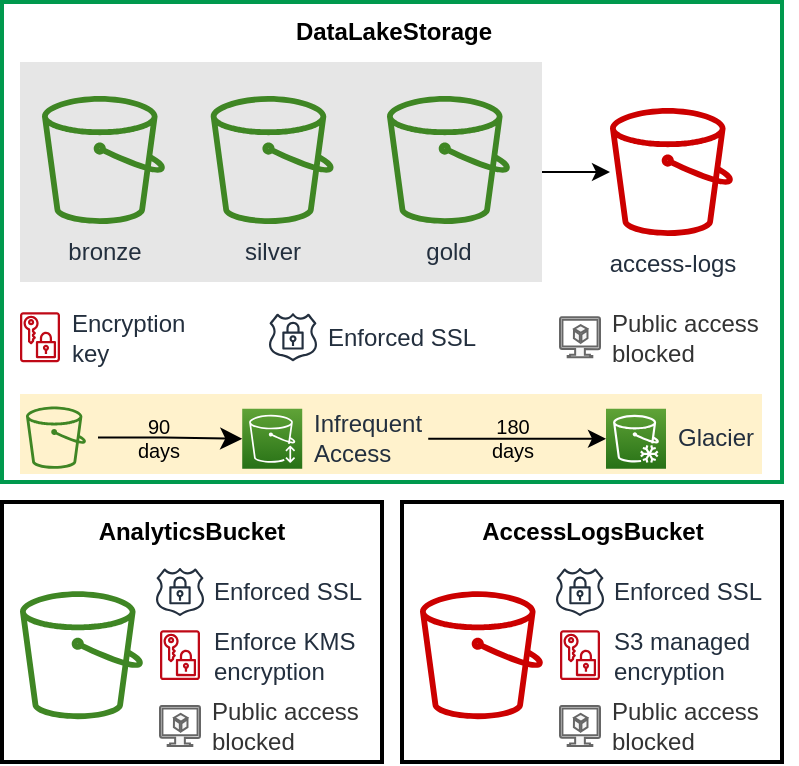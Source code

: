 <mxfile version="15.8.7" type="device" pages="5"><diagram id="8QoGL5_KE23dWj9nmXSr" name="adsf-data-lake"><mxGraphModel dx="946" dy="-2575" grid="1" gridSize="10" guides="1" tooltips="1" connect="1" arrows="1" fold="1" page="1" pageScale="1" pageWidth="850" pageHeight="1100" math="0" shadow="0"><root><mxCell id="0"/><mxCell id="1" parent="0"/><mxCell id="kRMHfiHr7dQ66X-y3se4-2" value="" style="rounded=0;whiteSpace=wrap;html=1;labelBackgroundColor=none;labelBorderColor=none;strokeColor=#00994D;strokeWidth=2;fontSize=12;fontColor=#000000;fillColor=none;verticalAlign=top;" parent="1" vertex="1"><mxGeometry x="201" y="3430" width="390" height="240" as="geometry"/></mxCell><mxCell id="kRMHfiHr7dQ66X-y3se4-39" value="" style="rounded=0;whiteSpace=wrap;html=1;dashed=1;strokeColor=none;fillColor=#fff2cc;" parent="1" vertex="1"><mxGeometry x="210" y="3626" width="371" height="40" as="geometry"/></mxCell><mxCell id="kRMHfiHr7dQ66X-y3se4-10" value="" style="rounded=0;whiteSpace=wrap;html=1;labelPosition=center;verticalLabelPosition=middle;align=center;verticalAlign=middle;horizontal=1;spacingBottom=34;strokeWidth=2;" parent="1" vertex="1"><mxGeometry x="201" y="3680" width="190" height="130" as="geometry"/></mxCell><mxCell id="kRMHfiHr7dQ66X-y3se4-27" style="edgeStyle=orthogonalEdgeStyle;rounded=0;orthogonalLoop=1;jettySize=auto;html=1;exitX=1;exitY=0.5;exitDx=0;exitDy=0;" parent="1" source="kRMHfiHr7dQ66X-y3se4-3" target="kRMHfiHr7dQ66X-y3se4-26" edge="1"><mxGeometry relative="1" as="geometry"/></mxCell><mxCell id="kRMHfiHr7dQ66X-y3se4-3" value="" style="rounded=0;whiteSpace=wrap;html=1;dashed=1;fontColor=#000000;strokeColor=none;fillColor=#E6E6E6;" parent="1" vertex="1"><mxGeometry x="210" y="3460" width="261" height="110" as="geometry"/></mxCell><mxCell id="kRMHfiHr7dQ66X-y3se4-4" value="bronze" style="sketch=0;outlineConnect=0;fontColor=#232F3E;gradientColor=none;fillColor=#3F8624;strokeColor=none;dashed=0;verticalLabelPosition=bottom;verticalAlign=top;align=center;html=1;fontSize=12;fontStyle=0;aspect=fixed;pointerEvents=1;shape=mxgraph.aws4.bucket;" parent="1" vertex="1"><mxGeometry x="221" y="3477" width="61.5" height="64" as="geometry"/></mxCell><mxCell id="kRMHfiHr7dQ66X-y3se4-5" value="silver" style="sketch=0;outlineConnect=0;fontColor=#232F3E;gradientColor=none;fillColor=#3F8624;strokeColor=none;dashed=0;verticalLabelPosition=bottom;verticalAlign=top;align=center;html=1;fontSize=12;fontStyle=0;aspect=fixed;pointerEvents=1;shape=mxgraph.aws4.bucket;" parent="1" vertex="1"><mxGeometry x="305.36" y="3477" width="61.5" height="64" as="geometry"/></mxCell><mxCell id="kRMHfiHr7dQ66X-y3se4-6" value="&lt;div&gt;Encryption&lt;/div&gt;&lt;div&gt;key&lt;br&gt;&lt;/div&gt;" style="sketch=0;outlineConnect=0;fontColor=#232F3E;gradientColor=none;fillColor=#BF0816;strokeColor=none;dashed=0;verticalLabelPosition=middle;verticalAlign=middle;align=left;html=1;fontSize=12;fontStyle=0;aspect=fixed;pointerEvents=1;shape=mxgraph.aws4.data_encryption_key;rounded=1;labelBackgroundColor=none;labelBorderColor=none;strokeWidth=2;labelPosition=right;spacingLeft=4;" parent="1" vertex="1"><mxGeometry x="210" y="3585" width="20" height="25.22" as="geometry"/></mxCell><mxCell id="kRMHfiHr7dQ66X-y3se4-11" value="" style="sketch=0;outlineConnect=0;fontColor=#232F3E;gradientColor=none;fillColor=#3F8624;strokeColor=none;dashed=0;verticalLabelPosition=bottom;verticalAlign=top;align=center;html=1;fontSize=12;fontStyle=0;aspect=fixed;pointerEvents=1;shape=mxgraph.aws4.bucket;" parent="1" vertex="1"><mxGeometry x="210" y="3724.58" width="61.5" height="64" as="geometry"/></mxCell><mxCell id="kRMHfiHr7dQ66X-y3se4-13" value="&lt;div&gt;Enforced SSL&lt;/div&gt;" style="sketch=0;outlineConnect=0;fontColor=#232F3E;gradientColor=none;strokeColor=#232F3E;fillColor=#ffffff;dashed=0;verticalLabelPosition=middle;verticalAlign=middle;align=left;html=1;fontSize=12;fontStyle=0;aspect=fixed;shape=mxgraph.aws4.resourceIcon;resIcon=mxgraph.aws4.ssl_padlock;labelPosition=right;spacingLeft=0;" parent="1" vertex="1"><mxGeometry x="275.0" y="3710" width="30" height="30" as="geometry"/></mxCell><mxCell id="kRMHfiHr7dQ66X-y3se4-14" value="&lt;div&gt;Enforce KMS&lt;/div&gt;&lt;div&gt;encryption&lt;br&gt;&lt;/div&gt;" style="sketch=0;outlineConnect=0;fontColor=#232F3E;gradientColor=none;fillColor=#BF0816;strokeColor=none;dashed=0;verticalLabelPosition=middle;verticalAlign=middle;align=left;html=1;fontSize=12;fontStyle=0;aspect=fixed;pointerEvents=1;shape=mxgraph.aws4.data_encryption_key;labelPosition=right;spacingRight=4;spacingLeft=5;" parent="1" vertex="1"><mxGeometry x="280" y="3744" width="20" height="25.16" as="geometry"/></mxCell><mxCell id="kRMHfiHr7dQ66X-y3se4-16" value="AnalyticsBucket" style="text;html=1;strokeColor=none;fillColor=none;align=center;verticalAlign=middle;whiteSpace=wrap;rounded=0;fontStyle=1" parent="1" vertex="1"><mxGeometry x="216" y="3680" width="160" height="30" as="geometry"/></mxCell><mxCell id="kRMHfiHr7dQ66X-y3se4-17" value="" style="rounded=0;whiteSpace=wrap;html=1;labelPosition=center;verticalLabelPosition=middle;align=center;verticalAlign=middle;horizontal=1;spacingBottom=34;strokeWidth=2;" parent="1" vertex="1"><mxGeometry x="401" y="3680" width="190" height="130" as="geometry"/></mxCell><mxCell id="kRMHfiHr7dQ66X-y3se4-18" value="" style="sketch=0;outlineConnect=0;fontColor=#232F3E;gradientColor=none;fillColor=#CC0000;strokeColor=none;dashed=0;verticalLabelPosition=bottom;verticalAlign=top;align=center;html=1;fontSize=12;fontStyle=0;aspect=fixed;pointerEvents=1;shape=mxgraph.aws4.bucket;" parent="1" vertex="1"><mxGeometry x="410" y="3724.58" width="61.5" height="64" as="geometry"/></mxCell><mxCell id="kRMHfiHr7dQ66X-y3se4-19" value="&lt;div&gt;Enforced SSL&lt;/div&gt;" style="sketch=0;outlineConnect=0;fontColor=#232F3E;gradientColor=none;strokeColor=#232F3E;fillColor=#ffffff;dashed=0;verticalLabelPosition=middle;verticalAlign=middle;align=left;html=1;fontSize=12;fontStyle=0;aspect=fixed;shape=mxgraph.aws4.resourceIcon;resIcon=mxgraph.aws4.ssl_padlock;labelPosition=right;spacingLeft=0;" parent="1" vertex="1"><mxGeometry x="475.0" y="3710" width="30" height="30" as="geometry"/></mxCell><mxCell id="kRMHfiHr7dQ66X-y3se4-20" value="&lt;div&gt;S3 managed&lt;/div&gt;&lt;div&gt;encryption&lt;br&gt;&lt;/div&gt;" style="sketch=0;outlineConnect=0;fontColor=#232F3E;gradientColor=none;fillColor=#BF0816;strokeColor=none;dashed=0;verticalLabelPosition=middle;verticalAlign=middle;align=left;html=1;fontSize=12;fontStyle=0;aspect=fixed;pointerEvents=1;shape=mxgraph.aws4.data_encryption_key;labelPosition=right;spacingRight=4;spacingLeft=5;" parent="1" vertex="1"><mxGeometry x="480" y="3744" width="20" height="25.16" as="geometry"/></mxCell><mxCell id="kRMHfiHr7dQ66X-y3se4-21" value="AccessLogsBucket" style="text;html=1;strokeColor=none;fillColor=none;align=center;verticalAlign=middle;whiteSpace=wrap;rounded=0;fontStyle=1;strokeWidth=3;" parent="1" vertex="1"><mxGeometry x="393.5" y="3680" width="205" height="30" as="geometry"/></mxCell><mxCell id="kRMHfiHr7dQ66X-y3se4-24" value="DataLakeStorage" style="text;html=1;strokeColor=none;fillColor=none;align=center;verticalAlign=middle;whiteSpace=wrap;rounded=0;fontStyle=1" parent="1" vertex="1"><mxGeometry x="317.11" y="3430" width="160" height="30" as="geometry"/></mxCell><mxCell id="kRMHfiHr7dQ66X-y3se4-25" value="gold" style="sketch=0;outlineConnect=0;fontColor=#232F3E;gradientColor=none;fillColor=#3F8624;strokeColor=none;dashed=0;verticalLabelPosition=bottom;verticalAlign=top;align=center;html=1;fontSize=12;fontStyle=0;aspect=fixed;pointerEvents=1;shape=mxgraph.aws4.bucket;" parent="1" vertex="1"><mxGeometry x="393.5" y="3477" width="61.5" height="64" as="geometry"/></mxCell><mxCell id="kRMHfiHr7dQ66X-y3se4-26" value="access-logs" style="sketch=0;outlineConnect=0;fontColor=#232F3E;gradientColor=none;fillColor=#CC0000;strokeColor=none;dashed=0;verticalLabelPosition=bottom;verticalAlign=top;align=center;html=1;fontSize=12;fontStyle=0;aspect=fixed;pointerEvents=1;shape=mxgraph.aws4.bucket;" parent="1" vertex="1"><mxGeometry x="505" y="3483" width="61.5" height="64" as="geometry"/></mxCell><mxCell id="kRMHfiHr7dQ66X-y3se4-28" value="&lt;div&gt;Enforced SSL&lt;/div&gt;" style="sketch=0;outlineConnect=0;fontColor=#232F3E;gradientColor=none;strokeColor=#232F3E;fillColor=#ffffff;dashed=0;verticalLabelPosition=middle;verticalAlign=middle;align=left;html=1;fontSize=12;fontStyle=0;aspect=fixed;shape=mxgraph.aws4.resourceIcon;resIcon=mxgraph.aws4.ssl_padlock;labelPosition=right;spacingLeft=0;" parent="1" vertex="1"><mxGeometry x="331.5" y="3582.61" width="30" height="30" as="geometry"/></mxCell><mxCell id="kRMHfiHr7dQ66X-y3se4-37" style="edgeStyle=orthogonalEdgeStyle;rounded=0;orthogonalLoop=1;jettySize=auto;html=1;sourcePerimeterSpacing=63;" parent="1" source="kRMHfiHr7dQ66X-y3se4-29" target="kRMHfiHr7dQ66X-y3se4-36" edge="1"><mxGeometry relative="1" as="geometry"/></mxCell><mxCell id="kRMHfiHr7dQ66X-y3se4-29" value="&lt;div style=&quot;font-size: 12px;&quot;&gt;Infrequent&lt;/div&gt;&lt;div style=&quot;font-size: 12px;&quot;&gt;Access&lt;br style=&quot;font-size: 12px;&quot;&gt;&lt;/div&gt;" style="sketch=0;points=[[0,0,0],[0.25,0,0],[0.5,0,0],[0.75,0,0],[1,0,0],[0,1,0],[0.25,1,0],[0.5,1,0],[0.75,1,0],[1,1,0],[0,0.25,0],[0,0.5,0],[0,0.75,0],[1,0.25,0],[1,0.5,0],[1,0.75,0]];outlineConnect=0;fontColor=#232F3E;gradientColor=#60A337;gradientDirection=north;fillColor=#277116;strokeColor=#ffffff;dashed=0;verticalLabelPosition=middle;verticalAlign=middle;align=left;html=1;fontSize=12;fontStyle=0;aspect=fixed;shape=mxgraph.aws4.resourceIcon;resIcon=mxgraph.aws4.infrequent_access_storage_class;labelPosition=right;spacingLeft=4;" parent="1" vertex="1"><mxGeometry x="321.11" y="3633.4" width="30" height="30" as="geometry"/></mxCell><mxCell id="kRMHfiHr7dQ66X-y3se4-33" style="edgeStyle=orthogonalEdgeStyle;rounded=0;orthogonalLoop=1;jettySize=auto;html=1;sourcePerimeterSpacing=6;endSize=8;" parent="1" source="kRMHfiHr7dQ66X-y3se4-30" target="kRMHfiHr7dQ66X-y3se4-29" edge="1"><mxGeometry relative="1" as="geometry"/></mxCell><mxCell id="kRMHfiHr7dQ66X-y3se4-34" value="&lt;div&gt;90&lt;/div&gt;&lt;div&gt;days&lt;/div&gt;" style="edgeLabel;html=1;align=center;verticalAlign=middle;resizable=0;points=[];fontSize=10;labelBackgroundColor=none;" parent="kRMHfiHr7dQ66X-y3se4-33" vertex="1" connectable="0"><mxGeometry x="0.201" y="2" relative="1" as="geometry"><mxPoint x="-13" y="1" as="offset"/></mxGeometry></mxCell><mxCell id="kRMHfiHr7dQ66X-y3se4-30" value="" style="sketch=0;outlineConnect=0;fontColor=#232F3E;gradientColor=none;fillColor=#3F8624;strokeColor=none;dashed=0;verticalLabelPosition=bottom;verticalAlign=top;align=center;html=1;fontSize=12;fontStyle=0;aspect=fixed;pointerEvents=1;shape=mxgraph.aws4.bucket;" parent="1" vertex="1"><mxGeometry x="213" y="3632.19" width="30" height="31.21" as="geometry"/></mxCell><mxCell id="kRMHfiHr7dQ66X-y3se4-36" value="Glacier" style="sketch=0;points=[[0,0,0],[0.25,0,0],[0.5,0,0],[0.75,0,0],[1,0,0],[0,1,0],[0.25,1,0],[0.5,1,0],[0.75,1,0],[1,1,0],[0,0.25,0],[0,0.5,0],[0,0.75,0],[1,0.25,0],[1,0.5,0],[1,0.75,0]];outlineConnect=0;fontColor=#232F3E;gradientColor=#60A337;gradientDirection=north;fillColor=#277116;strokeColor=#ffffff;dashed=0;verticalLabelPosition=middle;verticalAlign=middle;align=left;html=1;fontSize=12;fontStyle=0;aspect=fixed;shape=mxgraph.aws4.resourceIcon;resIcon=mxgraph.aws4.glacier;labelPosition=right;spacingLeft=4;" parent="1" vertex="1"><mxGeometry x="503" y="3633.4" width="30" height="30" as="geometry"/></mxCell><mxCell id="kRMHfiHr7dQ66X-y3se4-38" value="&lt;div&gt;180&lt;/div&gt;&lt;div&gt;days&lt;/div&gt;" style="edgeLabel;html=1;align=center;verticalAlign=middle;resizable=0;points=[];fontSize=10;labelBackgroundColor=none;" parent="1" vertex="1" connectable="0"><mxGeometry x="294.004" y="3655.424" as="geometry"><mxPoint x="162" y="-8" as="offset"/></mxGeometry></mxCell><mxCell id="kRMHfiHr7dQ66X-y3se4-40" value="&lt;div&gt;Public access&lt;/div&gt;&lt;div&gt;blocked&lt;br&gt;&lt;/div&gt;" style="verticalLabelPosition=middle;html=1;verticalAlign=middle;align=left;strokeColor=#666666;fillColor=#f5f5f5;shape=mxgraph.azure.virtual_machine_feature;pointerEvents=1;fontColor=#333333;labelPosition=right;spacingLeft=4;" parent="1" vertex="1"><mxGeometry x="480" y="3587.61" width="20" height="20" as="geometry"/></mxCell><mxCell id="kRMHfiHr7dQ66X-y3se4-41" value="&lt;div&gt;Public access&lt;/div&gt;&lt;div&gt;blocked&lt;br&gt;&lt;/div&gt;" style="verticalLabelPosition=middle;html=1;verticalAlign=middle;align=left;strokeColor=#666666;fillColor=#f5f5f5;shape=mxgraph.azure.virtual_machine_feature;pointerEvents=1;fontColor=#333333;labelPosition=right;spacingLeft=4;" parent="1" vertex="1"><mxGeometry x="280" y="3782" width="20" height="20" as="geometry"/></mxCell><mxCell id="kRMHfiHr7dQ66X-y3se4-42" value="&lt;div&gt;Public access&lt;/div&gt;&lt;div&gt;blocked&lt;br&gt;&lt;/div&gt;" style="verticalLabelPosition=middle;html=1;verticalAlign=middle;align=left;strokeColor=#666666;fillColor=#f5f5f5;shape=mxgraph.azure.virtual_machine_feature;pointerEvents=1;fontColor=#333333;labelPosition=right;spacingLeft=4;" parent="1" vertex="1"><mxGeometry x="480" y="3782" width="20" height="20" as="geometry"/></mxCell></root></mxGraphModel></diagram><diagram id="Vlrb12W_S6oZ7JnPwWX3" name="adsf-data-catalog"><mxGraphModel dx="903" dy="-2649" grid="1" gridSize="10" guides="1" tooltips="1" connect="1" arrows="1" fold="1" page="1" pageScale="1" pageWidth="850" pageHeight="1100" math="0" shadow="0">&#xa;      <root>&#xa;        <mxCell id="0"/>&#xa;        <mxCell id="1" parent="0"/>&#xa;        <mxCell id="nHiqci7y5wepmIj_4Yfp-1" value="" style="rounded=0;whiteSpace=wrap;html=1;labelBackgroundColor=none;labelBorderColor=none;strokeColor=#00994D;strokeWidth=2;fontSize=12;fontColor=#000000;fillColor=none;verticalAlign=top;" parent="1" vertex="1">&#xa;          <mxGeometry x="230" y="3370" width="390" height="240" as="geometry"/>&#xa;        </mxCell>&#xa;        <mxCell id="nHiqci7y5wepmIj_4Yfp-2" value="" style="rounded=0;whiteSpace=wrap;html=1;fillColor=none;strokeColor=#4c27aa;strokeWidth=2;" parent="1" vertex="1">&#xa;          <mxGeometry x="240" y="3403.08" width="230" height="196.92" as="geometry"/>&#xa;        </mxCell>&#xa;        <mxCell id="nHiqci7y5wepmIj_4Yfp-3" value="DataCatalogDatabase" style="text;html=1;strokeColor=none;fillColor=none;align=center;verticalAlign=middle;whiteSpace=wrap;rounded=0;fontStyle=1" parent="1" vertex="1">&#xa;          <mxGeometry x="345" y="3370" width="160" height="30" as="geometry"/>&#xa;        </mxCell>&#xa;        <mxCell id="nHiqci7y5wepmIj_4Yfp-4" value="Glue Data Catalog" style="sketch=0;outlineConnect=0;fontColor=#232F3E;gradientColor=none;fillColor=#4D27AA;strokeColor=none;dashed=0;verticalLabelPosition=middle;verticalAlign=top;align=left;html=1;fontSize=12;fontStyle=0;aspect=fixed;pointerEvents=1;shape=mxgraph.aws4.glue_data_catalog;labelPosition=right;spacingBottom=0;spacingTop=-2;spacingLeft=7;" parent="1" vertex="1">&#xa;          <mxGeometry x="247" y="3410" width="30" height="32.5" as="geometry"/>&#xa;        </mxCell>&#xa;        <mxCell id="nHiqci7y5wepmIj_4Yfp-5" style="edgeStyle=orthogonalEdgeStyle;rounded=0;orthogonalLoop=1;jettySize=auto;html=1;strokeWidth=2;" parent="1" source="nHiqci7y5wepmIj_4Yfp-7" target="nHiqci7y5wepmIj_4Yfp-12" edge="1">&#xa;          <mxGeometry relative="1" as="geometry"/>&#xa;        </mxCell>&#xa;        <mxCell id="nHiqci7y5wepmIj_4Yfp-6" style="edgeStyle=orthogonalEdgeStyle;rounded=0;orthogonalLoop=1;jettySize=auto;html=1;strokeWidth=2;targetPerimeterSpacing=2;sourcePerimeterSpacing=14;" parent="1" source="nHiqci7y5wepmIj_4Yfp-7" target="nHiqci7y5wepmIj_4Yfp-10" edge="1">&#xa;          <mxGeometry relative="1" as="geometry"/>&#xa;        </mxCell>&#xa;        <mxCell id="nHiqci7y5wepmIj_4Yfp-7" value="Crawler" style="sketch=0;outlineConnect=0;fontColor=#232F3E;gradientColor=none;fillColor=#4D27AA;strokeColor=none;dashed=0;verticalLabelPosition=bottom;verticalAlign=top;align=center;html=1;fontSize=12;fontStyle=0;aspect=fixed;pointerEvents=1;shape=mxgraph.aws4.glue_crawlers;spacingTop=-6;" parent="1" vertex="1">&#xa;          <mxGeometry x="520" y="3450.18" width="50" height="50" as="geometry"/>&#xa;        </mxCell>&#xa;        <mxCell id="nHiqci7y5wepmIj_4Yfp-10" value="Location bucket" style="sketch=0;outlineConnect=0;fontColor=#232F3E;gradientColor=none;fillColor=#3f8624;strokeColor=none;dashed=1;verticalLabelPosition=bottom;verticalAlign=top;align=center;html=1;fontSize=12;fontStyle=0;aspect=fixed;pointerEvents=1;shape=mxgraph.aws4.bucket;fillStyle=auto;" parent="1" vertex="1">&#xa;          <mxGeometry x="525" y="3540" width="40" height="41.63" as="geometry"/>&#xa;        </mxCell>&#xa;        <mxCell id="nHiqci7y5wepmIj_4Yfp-11" value="" style="rounded=0;whiteSpace=wrap;html=1;fillColor=none;strokeColor=#4d27aa;dashed=1;" parent="1" vertex="1">&#xa;          <mxGeometry x="250" y="3490" width="210" height="100" as="geometry"/>&#xa;        </mxCell>&#xa;        <mxCell id="nHiqci7y5wepmIj_4Yfp-12" value="Database" style="html=1;verticalLabelPosition=bottom;align=center;labelBackgroundColor=#ffffff;verticalAlign=top;strokeWidth=2;strokeColor=#4D27AA;shadow=0;dashed=0;shape=mxgraph.ios7.icons.data;rounded=1;labelBorderColor=#FFFFFF;fontSize=12;fontColor=#000000;fillColor=default;gradientColor=none;labelPosition=center;spacingLeft=4;aspect=fixed;" parent="1" vertex="1">&#xa;          <mxGeometry x="330" y="3450" width="50" height="50.18" as="geometry"/>&#xa;        </mxCell>&#xa;        <mxCell id="nHiqci7y5wepmIj_4Yfp-13" value="" style="sketch=0;outlineConnect=0;fontColor=#232F3E;gradientColor=none;fillColor=#A3A3A3;strokeColor=none;dashed=0;verticalLabelPosition=bottom;verticalAlign=top;align=center;html=1;fontSize=12;fontStyle=0;aspect=fixed;pointerEvents=1;shape=mxgraph.aws4.table;" parent="1" vertex="1">&#xa;          <mxGeometry x="285" y="3534.41" width="37.78" height="37.78" as="geometry"/>&#xa;        </mxCell>&#xa;        <mxCell id="nHiqci7y5wepmIj_4Yfp-14" value="" style="sketch=0;outlineConnect=0;fontColor=#232F3E;gradientColor=none;fillColor=#A3A3A3;strokeColor=none;dashed=0;verticalLabelPosition=bottom;verticalAlign=top;align=center;html=1;fontSize=12;fontStyle=0;aspect=fixed;pointerEvents=1;shape=mxgraph.aws4.table;" parent="1" vertex="1">&#xa;          <mxGeometry x="335" y="3534.41" width="37.78" height="37.78" as="geometry"/>&#xa;        </mxCell>&#xa;        <mxCell id="nHiqci7y5wepmIj_4Yfp-15" value="" style="sketch=0;outlineConnect=0;fontColor=#232F3E;gradientColor=none;fillColor=#A3A3A3;strokeColor=none;dashed=0;verticalLabelPosition=bottom;verticalAlign=top;align=center;html=1;fontSize=12;fontStyle=0;aspect=fixed;pointerEvents=1;shape=mxgraph.aws4.table;" parent="1" vertex="1">&#xa;          <mxGeometry x="385" y="3534.41" width="37.78" height="37.78" as="geometry"/>&#xa;        </mxCell>&#xa;      </root>&#xa;    </mxGraphModel></diagram><diagram id="i7HBYi7g8EeDxkwGBpo9" name="adsf-spark-runtime"><mxGraphModel dx="685" dy="-2193" grid="1" gridSize="10" guides="1" tooltips="1" connect="1" arrows="1" fold="1" page="1" pageScale="1" pageWidth="850" pageHeight="1100" math="0" shadow="0">&#xa;      <root>&#xa;        <mxCell id="0"/>&#xa;        <mxCell id="1" parent="0"/>&#xa;        <mxCell id="0DlgXOf5-Aflz_P1ptAj-1" value="" style="rounded=0;whiteSpace=wrap;html=1;labelBackgroundColor=none;labelBorderColor=none;strokeColor=#00994D;strokeWidth=2;fontSize=12;fontColor=#000000;fillColor=none;verticalAlign=top;" parent="1" vertex="1">&#xa;          <mxGeometry x="1040" y="3340" width="390" height="240" as="geometry"/>&#xa;        </mxCell>&#xa;        <mxCell id="0DlgXOf5-Aflz_P1ptAj-2" value="SparkRuntimeServerless" style="text;html=1;strokeColor=none;fillColor=none;align=center;verticalAlign=middle;whiteSpace=wrap;rounded=0;fontStyle=1" parent="1" vertex="1">&#xa;          <mxGeometry x="1155" y="3340" width="160" height="30" as="geometry"/>&#xa;        </mxCell>&#xa;        <mxCell id="0DlgXOf5-Aflz_P1ptAj-4" value="&lt;div&gt;Spark EMR Serverless&lt;/div&gt;&lt;div&gt;Application&lt;br&gt;&lt;/div&gt;" style="sketch=0;points=[[0,0,0],[0.25,0,0],[0.5,0,0],[0.75,0,0],[1,0,0],[0,1,0],[0.25,1,0],[0.5,1,0],[0.75,1,0],[1,1,0],[0,0.25,0],[0,0.5,0],[0,0.75,0],[1,0.25,0],[1,0.5,0],[1,0.75,0]];outlineConnect=0;fontColor=#232F3E;gradientColor=#945DF2;gradientDirection=north;fillColor=#5A30B5;strokeColor=#ffffff;dashed=0;verticalLabelPosition=bottom;verticalAlign=top;align=center;html=1;fontSize=12;fontStyle=0;aspect=fixed;shape=mxgraph.aws4.resourceIcon;resIcon=mxgraph.aws4.emr;" parent="1" vertex="1">&#xa;          <mxGeometry x="1090" y="3373" width="50" height="50" as="geometry"/>&#xa;        </mxCell>&#xa;        <mxCell id="0DlgXOf5-Aflz_P1ptAj-5" value="CreateExecutionRole" style="rounded=0;whiteSpace=wrap;html=1;fillColor=none;labelPosition=center;verticalLabelPosition=top;align=center;verticalAlign=bottom;spacingTop=0;spacingBottom=-23;strokeWidth=2;dashed=1;strokeColor=#919191;" parent="1" vertex="1">&#xa;          <mxGeometry x="1200" y="3373" width="210" height="87" as="geometry"/>&#xa;        </mxCell>&#xa;        <mxCell id="0DlgXOf5-Aflz_P1ptAj-6" value="grantJobExecution" style="rounded=0;whiteSpace=wrap;html=1;labelPosition=center;verticalLabelPosition=top;align=center;verticalAlign=bottom;spacingTop=0;spacingBottom=-23;strokeWidth=2;dashed=1;strokeColor=#919191;fillColor=none;" parent="1" vertex="1">&#xa;          <mxGeometry x="1200" y="3480" width="120" height="90" as="geometry"/>&#xa;        </mxCell>&#xa;        <mxCell id="0DlgXOf5-Aflz_P1ptAj-7" value="Policy" style="sketch=0;outlineConnect=0;fontColor=#232F3E;gradientColor=none;fillColor=#3F8624;strokeColor=none;dashed=0;verticalLabelPosition=bottom;verticalAlign=top;align=center;html=1;fontSize=12;fontStyle=0;aspect=fixed;pointerEvents=1;shape=mxgraph.aws4.policy;spacingBottom=0;spacingTop=-4;" parent="1" vertex="1">&#xa;          <mxGeometry x="1240" y="3401.82" width="40" height="34.36" as="geometry"/>&#xa;        </mxCell>&#xa;        <mxCell id="0DlgXOf5-Aflz_P1ptAj-8" style="edgeStyle=orthogonalEdgeStyle;rounded=0;orthogonalLoop=1;jettySize=auto;html=1;strokeWidth=2;targetPerimeterSpacing=2;" parent="1" source="0DlgXOf5-Aflz_P1ptAj-10" target="0DlgXOf5-Aflz_P1ptAj-7" edge="1">&#xa;          <mxGeometry relative="1" as="geometry"/>&#xa;        </mxCell>&#xa;        <mxCell id="0DlgXOf5-Aflz_P1ptAj-9" style="edgeStyle=orthogonalEdgeStyle;rounded=0;orthogonalLoop=1;jettySize=auto;html=1;strokeWidth=2;sourcePerimeterSpacing=20;" parent="1" source="0DlgXOf5-Aflz_P1ptAj-10" target="0DlgXOf5-Aflz_P1ptAj-12" edge="1">&#xa;          <mxGeometry relative="1" as="geometry">&#xa;            <Array as="points">&#xa;              <mxPoint x="1340" y="3535"/>&#xa;            </Array>&#xa;          </mxGeometry>&#xa;        </mxCell>&#xa;        <mxCell id="0DlgXOf5-Aflz_P1ptAj-10" value="Execution role" style="sketch=0;outlineConnect=0;fontColor=#232F3E;gradientColor=none;fillColor=#BF0816;strokeColor=none;dashed=0;verticalLabelPosition=bottom;verticalAlign=top;align=center;html=1;fontSize=12;fontStyle=0;aspect=fixed;pointerEvents=1;shape=mxgraph.aws4.role;" parent="1" vertex="1">&#xa;          <mxGeometry x="1315" y="3404.9" width="50" height="28.2" as="geometry"/>&#xa;        </mxCell>&#xa;        <mxCell id="0DlgXOf5-Aflz_P1ptAj-11" style="edgeStyle=orthogonalEdgeStyle;rounded=0;orthogonalLoop=1;jettySize=auto;html=1;strokeWidth=2;targetPerimeterSpacing=35;" parent="1" source="0DlgXOf5-Aflz_P1ptAj-12" target="0DlgXOf5-Aflz_P1ptAj-4" edge="1">&#xa;          <mxGeometry relative="1" as="geometry"/>&#xa;        </mxCell>&#xa;        <mxCell id="0DlgXOf5-Aflz_P1ptAj-12" value="" style="sketch=0;outlineConnect=0;fontColor=#232F3E;gradientColor=none;fillColor=#BF0816;strokeColor=none;dashed=0;verticalLabelPosition=bottom;verticalAlign=top;align=center;html=1;fontSize=12;fontStyle=0;aspect=fixed;pointerEvents=1;shape=mxgraph.aws4.permissions;" parent="1" vertex="1">&#xa;          <mxGeometry x="1240" y="3509.68" width="40" height="50.32" as="geometry"/>&#xa;        </mxCell>&#xa;      </root>&#xa;    </mxGraphModel></diagram><diagram id="qlGjnNHu5jVluBlbsyxu" name="adsf-spark-cicd"><mxGraphModel dx="1535" dy="-2201" grid="1" gridSize="10" guides="1" tooltips="1" connect="1" arrows="1" fold="1" page="1" pageScale="1" pageWidth="1169" pageHeight="827" math="0" shadow="0">&#xa;      <root>&#xa;        <mxCell id="DcSgZJO-4cd86POMKWkW-0"/>&#xa;        <mxCell id="DcSgZJO-4cd86POMKWkW-1" parent="DcSgZJO-4cd86POMKWkW-0"/>&#xa;        <mxCell id="xJVMBIb6oNWlEzleKx5i-0" value="" style="rounded=0;whiteSpace=wrap;html=1;labelBackgroundColor=none;labelBorderColor=none;strokeColor=#00994D;strokeWidth=2;fontSize=12;fontColor=#000000;fillColor=none;verticalAlign=top;" parent="DcSgZJO-4cd86POMKWkW-1" vertex="1">&#xa;          <mxGeometry x="60" y="3440" width="700" height="520" as="geometry"/>&#xa;        </mxCell>&#xa;        <mxCell id="xJVMBIb6oNWlEzleKx5i-1" value="CICD account" style="points=[[0,0],[0.25,0],[0.5,0],[0.75,0],[1,0],[1,0.25],[1,0.5],[1,0.75],[1,1],[0.75,1],[0.5,1],[0.25,1],[0,1],[0,0.75],[0,0.5],[0,0.25]];outlineConnect=0;gradientColor=none;html=1;whiteSpace=wrap;fontSize=12;fontStyle=0;shape=mxgraph.aws4.group;grIcon=mxgraph.aws4.group_aws_cloud_alt;strokeColor=#232F3E;fillColor=none;verticalAlign=top;align=left;spacingLeft=30;fontColor=#232F3E;dashed=0;" parent="DcSgZJO-4cd86POMKWkW-1" vertex="1">&#xa;          <mxGeometry x="80" y="3500" width="460" height="440" as="geometry"/>&#xa;        </mxCell>&#xa;        <mxCell id="Pgur6GxoaMQSy7VryqED-6" value="" style="rounded=0;whiteSpace=wrap;html=1;labelPosition=center;verticalLabelPosition=top;align=center;verticalAlign=bottom;spacingTop=0;spacingBottom=-23;strokeWidth=2;dashed=1;strokeColor=#919191;fillColor=none;" parent="DcSgZJO-4cd86POMKWkW-1" vertex="1">&#xa;          <mxGeometry x="100" y="3690" width="220" height="230" as="geometry"/>&#xa;        </mxCell>&#xa;        <mxCell id="jKmmqX4c0ydyfhrExZW9-4" style="edgeStyle=orthogonalEdgeStyle;rounded=0;orthogonalLoop=1;jettySize=auto;html=1;" parent="DcSgZJO-4cd86POMKWkW-1" source="xJVMBIb6oNWlEzleKx5i-2" target="KQ9VF0SSMXBlun08OUFQ-0" edge="1">&#xa;          <mxGeometry relative="1" as="geometry"/>&#xa;        </mxCell>&#xa;        <mxCell id="xJVMBIb6oNWlEzleKx5i-2" value="CodeCommit &lt;br&gt;Repository" style="sketch=0;points=[[0,0,0],[0.25,0,0],[0.5,0,0],[0.75,0,0],[1,0,0],[0,1,0],[0.25,1,0],[0.5,1,0],[0.75,1,0],[1,1,0],[0,0.25,0],[0,0.5,0],[0,0.75,0],[1,0.25,0],[1,0.5,0],[1,0.75,0]];outlineConnect=0;fontColor=#232F3E;gradientColor=#4D72F3;gradientDirection=north;fillColor=#3334B9;strokeColor=#ffffff;dashed=0;verticalLabelPosition=bottom;verticalAlign=top;align=center;html=1;fontSize=12;fontStyle=0;aspect=fixed;shape=mxgraph.aws4.resourceIcon;resIcon=mxgraph.aws4.codecommit;" parent="DcSgZJO-4cd86POMKWkW-1" vertex="1">&#xa;          <mxGeometry x="180" y="3705" width="60" height="60" as="geometry"/>&#xa;        </mxCell>&#xa;        <mxCell id="jKmmqX4c0ydyfhrExZW9-0" value="|----spark-business-code&lt;br&gt;|&amp;nbsp; &amp;nbsp; &amp;nbsp; &amp;nbsp; |----src&lt;br&gt;|&amp;nbsp; &amp;nbsp; &amp;nbsp; &amp;nbsp; |----test&lt;br&gt;|----cdk-code&lt;br&gt;|&amp;nbsp; &amp;nbsp; &amp;nbsp; &amp;nbsp;|----CICD-stack&lt;br&gt;|&amp;nbsp; &amp;nbsp; &amp;nbsp; &amp;nbsp;|----Spark-application-stack" style="text;html=1;strokeColor=none;fillColor=none;align=left;verticalAlign=middle;whiteSpace=wrap;rounded=0;" parent="DcSgZJO-4cd86POMKWkW-1" vertex="1">&#xa;          <mxGeometry x="130" y="3815" width="210" height="80" as="geometry"/>&#xa;        </mxCell>&#xa;        <mxCell id="jKmmqX4c0ydyfhrExZW9-1" style="edgeStyle=orthogonalEdgeStyle;rounded=0;orthogonalLoop=1;jettySize=auto;html=1;" parent="DcSgZJO-4cd86POMKWkW-1" source="KQ9VF0SSMXBlun08OUFQ-0" target="HPjrCVUO5mqk0Gx8eOY_-1" edge="1">&#xa;          <mxGeometry relative="1" as="geometry"/>&#xa;        </mxCell>&#xa;        <mxCell id="jKmmqX4c0ydyfhrExZW9-3" style="edgeStyle=orthogonalEdgeStyle;rounded=0;orthogonalLoop=1;jettySize=auto;html=1;entryX=-0.003;entryY=0.133;entryDx=0;entryDy=0;entryPerimeter=0;" parent="DcSgZJO-4cd86POMKWkW-1" source="KQ9VF0SSMXBlun08OUFQ-0" target="Pgur6GxoaMQSy7VryqED-0" edge="1">&#xa;          <mxGeometry relative="1" as="geometry">&#xa;            <Array as="points">&#xa;              <mxPoint x="380" y="3590"/>&#xa;              <mxPoint x="401" y="3591"/>&#xa;            </Array>&#xa;          </mxGeometry>&#xa;        </mxCell>&#xa;        <mxCell id="KQ9VF0SSMXBlun08OUFQ-0" value="CodePipeline&lt;br&gt;CICD pipepline" style="sketch=0;points=[[0,0,0],[0.25,0,0],[0.5,0,0],[0.75,0,0],[1,0,0],[0,1,0],[0.25,1,0],[0.5,1,0],[0.75,1,0],[1,1,0],[0,0.25,0],[0,0.5,0],[0,0.75,0],[1,0.25,0],[1,0.5,0],[1,0.75,0]];outlineConnect=0;fontColor=#232F3E;gradientColor=#4D72F3;gradientDirection=north;fillColor=#3334B9;strokeColor=#ffffff;dashed=0;verticalLabelPosition=top;verticalAlign=bottom;align=center;html=1;fontSize=12;fontStyle=0;aspect=fixed;shape=mxgraph.aws4.resourceIcon;resIcon=mxgraph.aws4.codepipeline;labelPosition=center;" parent="DcSgZJO-4cd86POMKWkW-1" vertex="1">&#xa;          <mxGeometry x="300" y="3560" width="60" height="60" as="geometry"/>&#xa;        </mxCell>&#xa;        <mxCell id="Pgur6GxoaMQSy7VryqED-0" value="" style="rounded=0;whiteSpace=wrap;html=1;labelPosition=center;verticalLabelPosition=top;align=center;verticalAlign=bottom;spacingTop=0;spacingBottom=-23;strokeWidth=2;dashed=1;strokeColor=#919191;fillColor=none;" parent="DcSgZJO-4cd86POMKWkW-1" vertex="1">&#xa;          <mxGeometry x="400" y="3540" width="120" height="380" as="geometry"/>&#xa;        </mxCell>&#xa;        <mxCell id="Pgur6GxoaMQSy7VryqED-1" value="CodeBuild&lt;br&gt;Unit tests&lt;br&gt;CDK Synth" style="sketch=0;points=[[0,0,0],[0.25,0,0],[0.5,0,0],[0.75,0,0],[1,0,0],[0,1,0],[0.25,1,0],[0.5,1,0],[0.75,1,0],[1,1,0],[0,0.25,0],[0,0.5,0],[0,0.75,0],[1,0.25,0],[1,0.5,0],[1,0.75,0]];outlineConnect=0;fontColor=#232F3E;gradientColor=#4D72F3;gradientDirection=north;fillColor=#3334B9;strokeColor=#ffffff;dashed=0;verticalLabelPosition=bottom;verticalAlign=top;align=center;html=1;fontSize=12;fontStyle=0;aspect=fixed;shape=mxgraph.aws4.resourceIcon;resIcon=mxgraph.aws4.codebuild;" parent="DcSgZJO-4cd86POMKWkW-1" vertex="1">&#xa;          <mxGeometry x="430" y="3560" width="60" height="60" as="geometry"/>&#xa;        </mxCell>&#xa;        <mxCell id="Pgur6GxoaMQSy7VryqED-15" style="edgeStyle=orthogonalEdgeStyle;rounded=0;orthogonalLoop=1;jettySize=auto;html=1;" parent="DcSgZJO-4cd86POMKWkW-1" source="Pgur6GxoaMQSy7VryqED-2" target="Pgur6GxoaMQSy7VryqED-14" edge="1">&#xa;          <mxGeometry relative="1" as="geometry">&#xa;            <Array as="points">&#xa;              <mxPoint x="650" y="3715"/>&#xa;              <mxPoint x="650" y="3715"/>&#xa;            </Array>&#xa;          </mxGeometry>&#xa;        </mxCell>&#xa;        <mxCell id="Pgur6GxoaMQSy7VryqED-2" value="CodeBuild&lt;br&gt;Staging&lt;br&gt;Integration Tests" style="sketch=0;points=[[0,0,0],[0.25,0,0],[0.5,0,0],[0.75,0,0],[1,0,0],[0,1,0],[0.25,1,0],[0.5,1,0],[0.75,1,0],[1,1,0],[0,0.25,0],[0,0.5,0],[0,0.75,0],[1,0.25,0],[1,0.5,0],[1,0.75,0]];outlineConnect=0;fontColor=#232F3E;gradientColor=#4D72F3;gradientDirection=north;fillColor=#3334B9;strokeColor=#ffffff;dashed=0;verticalLabelPosition=bottom;verticalAlign=top;align=center;html=1;fontSize=12;fontStyle=0;aspect=fixed;shape=mxgraph.aws4.resourceIcon;resIcon=mxgraph.aws4.codebuild;" parent="DcSgZJO-4cd86POMKWkW-1" vertex="1">&#xa;          <mxGeometry x="430" y="3685" width="60" height="60" as="geometry"/>&#xa;        </mxCell>&#xa;        <mxCell id="Pgur6GxoaMQSy7VryqED-12" style="edgeStyle=orthogonalEdgeStyle;rounded=0;orthogonalLoop=1;jettySize=auto;html=1;" parent="DcSgZJO-4cd86POMKWkW-1" source="Pgur6GxoaMQSy7VryqED-5" target="Pgur6GxoaMQSy7VryqED-11" edge="1">&#xa;          <mxGeometry relative="1" as="geometry">&#xa;            <Array as="points">&#xa;              <mxPoint x="630" y="3840"/>&#xa;              <mxPoint x="630" y="3840"/>&#xa;            </Array>&#xa;          </mxGeometry>&#xa;        </mxCell>&#xa;        <mxCell id="Pgur6GxoaMQSy7VryqED-5" value="CodeBuild&lt;br&gt;Production" style="sketch=0;points=[[0,0,0],[0.25,0,0],[0.5,0,0],[0.75,0,0],[1,0,0],[0,1,0],[0.25,1,0],[0.5,1,0],[0.75,1,0],[1,1,0],[0,0.25,0],[0,0.5,0],[0,0.75,0],[1,0.25,0],[1,0.5,0],[1,0.75,0]];outlineConnect=0;fontColor=#232F3E;gradientColor=#4D72F3;gradientDirection=north;fillColor=#3334B9;strokeColor=#ffffff;dashed=0;verticalLabelPosition=bottom;verticalAlign=top;align=center;html=1;fontSize=12;fontStyle=0;aspect=fixed;shape=mxgraph.aws4.resourceIcon;resIcon=mxgraph.aws4.codebuild;" parent="DcSgZJO-4cd86POMKWkW-1" vertex="1">&#xa;          <mxGeometry x="430" y="3810" width="60" height="60" as="geometry"/>&#xa;        </mxCell>&#xa;        <mxCell id="Pgur6GxoaMQSy7VryqED-10" value="PROD account" style="points=[[0,0],[0.25,0],[0.5,0],[0.75,0],[1,0],[1,0.25],[1,0.5],[1,0.75],[1,1],[0.75,1],[0.5,1],[0.25,1],[0,1],[0,0.75],[0,0.5],[0,0.25]];outlineConnect=0;gradientColor=none;html=1;whiteSpace=wrap;fontSize=12;fontStyle=0;shape=mxgraph.aws4.group;grIcon=mxgraph.aws4.group_aws_cloud_alt;strokeColor=#232F3E;fillColor=none;verticalAlign=top;align=left;spacingLeft=30;fontColor=#232F3E;dashed=0;" parent="DcSgZJO-4cd86POMKWkW-1" vertex="1">&#xa;          <mxGeometry x="570" y="3790" width="170" height="130" as="geometry"/>&#xa;        </mxCell>&#xa;        <mxCell id="Pgur6GxoaMQSy7VryqED-11" value="CloudFormation&lt;br&gt;Spark Application Stack" style="sketch=0;points=[[0,0,0],[0.25,0,0],[0.5,0,0],[0.75,0,0],[1,0,0],[0,1,0],[0.25,1,0],[0.5,1,0],[0.75,1,0],[1,1,0],[0,0.25,0],[0,0.5,0],[0,0.75,0],[1,0.25,0],[1,0.5,0],[1,0.75,0]];points=[[0,0,0],[0.25,0,0],[0.5,0,0],[0.75,0,0],[1,0,0],[0,1,0],[0.25,1,0],[0.5,1,0],[0.75,1,0],[1,1,0],[0,0.25,0],[0,0.5,0],[0,0.75,0],[1,0.25,0],[1,0.5,0],[1,0.75,0]];outlineConnect=0;fontColor=#232F3E;gradientColor=#F34482;gradientDirection=north;fillColor=#BC1356;strokeColor=#ffffff;dashed=0;verticalLabelPosition=bottom;verticalAlign=top;align=center;html=1;fontSize=12;fontStyle=0;aspect=fixed;shape=mxgraph.aws4.resourceIcon;resIcon=mxgraph.aws4.cloudformation;" parent="DcSgZJO-4cd86POMKWkW-1" vertex="1">&#xa;          <mxGeometry x="626" y="3820" width="60" height="60" as="geometry"/>&#xa;        </mxCell>&#xa;        <mxCell id="Pgur6GxoaMQSy7VryqED-13" value="STAGING account" style="points=[[0,0],[0.25,0],[0.5,0],[0.75,0],[1,0],[1,0.25],[1,0.5],[1,0.75],[1,1],[0.75,1],[0.5,1],[0.25,1],[0,1],[0,0.75],[0,0.5],[0,0.25]];outlineConnect=0;gradientColor=none;html=1;whiteSpace=wrap;fontSize=12;fontStyle=0;shape=mxgraph.aws4.group;grIcon=mxgraph.aws4.group_aws_cloud_alt;strokeColor=#232F3E;fillColor=none;verticalAlign=top;align=left;spacingLeft=30;fontColor=#232F3E;dashed=0;" parent="DcSgZJO-4cd86POMKWkW-1" vertex="1">&#xa;          <mxGeometry x="570" y="3630" width="170" height="140" as="geometry"/>&#xa;        </mxCell>&#xa;        <mxCell id="Pgur6GxoaMQSy7VryqED-14" value="CloudFormation&lt;br&gt;Spark Application Stack" style="sketch=0;points=[[0,0,0],[0.25,0,0],[0.5,0,0],[0.75,0,0],[1,0,0],[0,1,0],[0.25,1,0],[0.5,1,0],[0.75,1,0],[1,1,0],[0,0.25,0],[0,0.5,0],[0,0.75,0],[1,0.25,0],[1,0.5,0],[1,0.75,0]];points=[[0,0,0],[0.25,0,0],[0.5,0,0],[0.75,0,0],[1,0,0],[0,1,0],[0.25,1,0],[0.5,1,0],[0.75,1,0],[1,1,0],[0,0.25,0],[0,0.5,0],[0,0.75,0],[1,0.25,0],[1,0.5,0],[1,0.75,0]];outlineConnect=0;fontColor=#232F3E;gradientColor=#F34482;gradientDirection=north;fillColor=#BC1356;strokeColor=#ffffff;dashed=0;verticalLabelPosition=bottom;verticalAlign=top;align=center;html=1;fontSize=12;fontStyle=0;aspect=fixed;shape=mxgraph.aws4.resourceIcon;resIcon=mxgraph.aws4.cloudformation;" parent="DcSgZJO-4cd86POMKWkW-1" vertex="1">&#xa;          <mxGeometry x="626" y="3670" width="60" height="60" as="geometry"/>&#xa;        </mxCell>&#xa;        <mxCell id="jKmmqX4c0ydyfhrExZW9-2" style="edgeStyle=orthogonalEdgeStyle;rounded=0;orthogonalLoop=1;jettySize=auto;html=1;" parent="DcSgZJO-4cd86POMKWkW-1" source="HPjrCVUO5mqk0Gx8eOY_-0" target="HPjrCVUO5mqk0Gx8eOY_-1" edge="1">&#xa;          <mxGeometry relative="1" as="geometry"/>&#xa;        </mxCell>&#xa;        <mxCell id="HPjrCVUO5mqk0Gx8eOY_-0" value="&lt;div&gt;KMS&lt;/div&gt;&lt;div&gt;Encryption&amp;nbsp;&lt;span&gt;key&lt;/span&gt;&lt;/div&gt;" style="sketch=0;outlineConnect=0;fontColor=#232F3E;gradientColor=none;fillColor=#BF0816;strokeColor=none;dashed=0;verticalLabelPosition=bottom;verticalAlign=top;align=center;html=1;fontSize=12;fontStyle=0;aspect=fixed;pointerEvents=1;shape=mxgraph.aws4.data_encryption_key;rounded=1;labelBackgroundColor=none;labelBorderColor=none;strokeWidth=2;labelPosition=center;spacingLeft=4;" parent="DcSgZJO-4cd86POMKWkW-1" vertex="1">&#xa;          <mxGeometry x="110" y="3564.38" width="40" height="50.44" as="geometry"/>&#xa;        </mxCell>&#xa;        <mxCell id="HPjrCVUO5mqk0Gx8eOY_-1" value="S3&lt;br&gt;Artifact bucket" style="sketch=0;outlineConnect=0;fontColor=#232F3E;gradientColor=none;fillColor=#3F8624;strokeColor=none;dashed=0;verticalLabelPosition=bottom;verticalAlign=top;align=center;html=1;fontSize=12;fontStyle=0;aspect=fixed;pointerEvents=1;shape=mxgraph.aws4.bucket_with_objects;" parent="DcSgZJO-4cd86POMKWkW-1" vertex="1">&#xa;          <mxGeometry x="190" y="3561" width="55" height="57.2" as="geometry"/>&#xa;        </mxCell>&#xa;        <mxCell id="16HkbgnR-aLQfFxTma34-0" value="&lt;b style=&quot;font-size: 16px;&quot;&gt;SparkCICDPipeline&lt;/b&gt;" style="text;html=1;strokeColor=none;fillColor=none;align=center;verticalAlign=middle;whiteSpace=wrap;rounded=0;fontSize=16;" parent="DcSgZJO-4cd86POMKWkW-1" vertex="1">&#xa;          <mxGeometry x="380" y="3450" width="60" height="30" as="geometry"/>&#xa;        </mxCell>&#xa;      </root>&#xa;    </mxGraphModel></diagram><diagram id="HxQmbK6WQ98yH3QtbzUd" name="example-diagram"><mxGraphModel dx="1796" dy="-2575" grid="1" gridSize="10" guides="1" tooltips="1" connect="1" arrows="1" fold="1" page="1" pageScale="1" pageWidth="850" pageHeight="1100" math="0" shadow="0"><root><mxCell id="0"/><mxCell id="1" parent="0"/><mxCell id="_o-rZebyqNKmVmBcXPJk-10" value="" style="rounded=0;whiteSpace=wrap;html=1;strokeColor=none;fillColor=#f5f5f5;fontColor=#333333;" parent="1" vertex="1"><mxGeometry x="-140" y="3620" width="190" height="320" as="geometry"/></mxCell><mxCell id="_o-rZebyqNKmVmBcXPJk-8" value="" style="rounded=0;whiteSpace=wrap;html=1;strokeColor=none;" parent="1" vertex="1"><mxGeometry x="-140" y="3940" width="200" height="390" as="geometry"/></mxCell><mxCell id="_o-rZebyqNKmVmBcXPJk-7" value="" style="whiteSpace=wrap;html=1;strokeColor=none;" parent="1" vertex="1"><mxGeometry x="50" y="3620" width="920" height="710" as="geometry"/></mxCell><mxCell id="cInDvejNT-YudFrcYvq9-5" value="" style="rounded=0;whiteSpace=wrap;html=1;strokeWidth=2;strokeColor=#FF9933;" parent="1" vertex="1"><mxGeometry x="-110" y="3972" width="150" height="328" as="geometry"/></mxCell><mxCell id="_o-rZebyqNKmVmBcXPJk-5" value="" style="whiteSpace=wrap;html=1;fillColor=#ffe6cc;strokeColor=#d79b00;" parent="1" vertex="1"><mxGeometry x="-105.5" y="4090" width="141.5" height="206" as="geometry"/></mxCell><mxCell id="p0Q_j2i5S3zJfwvRMnBk-2" value="CICD account" style="points=[[0,0],[0.25,0],[0.5,0],[0.75,0],[1,0],[1,0.25],[1,0.5],[1,0.75],[1,1],[0.75,1],[0.5,1],[0.25,1],[0,1],[0,0.75],[0,0.5],[0,0.25]];outlineConnect=0;html=1;whiteSpace=wrap;fontSize=12;fontStyle=0;shape=mxgraph.aws4.group;grIcon=mxgraph.aws4.group_aws_cloud_alt;strokeColor=default;fillColor=#dae8fc;verticalAlign=top;align=left;spacingLeft=30;dashed=0;strokeWidth=2;" parent="1" vertex="1"><mxGeometry x="80" y="3650" width="860" height="290" as="geometry"/></mxCell><mxCell id="p0Q_j2i5S3zJfwvRMnBk-3" value="" style="rounded=0;whiteSpace=wrap;html=1;labelPosition=center;verticalLabelPosition=top;align=center;verticalAlign=bottom;spacingTop=0;spacingBottom=-23;strokeWidth=2;dashed=1;strokeColor=#4157da;fillColor=none;" parent="1" vertex="1"><mxGeometry x="100" y="3690" width="220" height="230" as="geometry"/></mxCell><mxCell id="p0Q_j2i5S3zJfwvRMnBk-5" value="CodeCommit" style="sketch=0;points=[[0,0,0],[0.25,0,0],[0.5,0,0],[0.75,0,0],[1,0,0],[0,1,0],[0.25,1,0],[0.5,1,0],[0.75,1,0],[1,1,0],[0,0.25,0],[0,0.5,0],[0,0.75,0],[1,0.25,0],[1,0.5,0],[1,0.75,0]];outlineConnect=0;fontColor=#232F3E;gradientColor=#4D72F3;gradientDirection=north;fillColor=#3334B9;strokeColor=#ffffff;dashed=0;verticalLabelPosition=middle;verticalAlign=top;align=left;html=1;fontSize=12;fontStyle=0;aspect=fixed;shape=mxgraph.aws4.resourceIcon;resIcon=mxgraph.aws4.codecommit;labelPosition=right;spacingRight=0;spacingLeft=3;spacingBottom=0;spacingTop=4;" parent="1" vertex="1"><mxGeometry x="99" y="3689" width="60" height="60" as="geometry"/></mxCell><mxCell id="p0Q_j2i5S3zJfwvRMnBk-10" value="" style="rounded=0;whiteSpace=wrap;html=1;labelPosition=center;verticalLabelPosition=top;align=center;verticalAlign=bottom;spacingTop=0;spacingBottom=-23;strokeWidth=2;dashed=1;strokeColor=#363dc3;fillColor=none;" parent="1" vertex="1"><mxGeometry x="370" y="3690" width="390" height="230" as="geometry"/></mxCell><mxCell id="p0Q_j2i5S3zJfwvRMnBk-20" style="edgeStyle=orthogonalEdgeStyle;rounded=0;orthogonalLoop=1;jettySize=auto;html=1;targetPerimeterSpacing=37;" parent="1" source="p0Q_j2i5S3zJfwvRMnBk-21" target="p0Q_j2i5S3zJfwvRMnBk-22" edge="1"><mxGeometry relative="1" as="geometry"/></mxCell><mxCell id="p0Q_j2i5S3zJfwvRMnBk-21" value="&lt;div&gt;KMS&lt;/div&gt;&lt;div&gt;Encryption&amp;nbsp;&lt;span&gt;key&lt;/span&gt;&lt;/div&gt;" style="sketch=0;outlineConnect=0;fontColor=#232F3E;gradientColor=none;fillColor=#BF0816;strokeColor=none;dashed=0;verticalLabelPosition=bottom;verticalAlign=top;align=center;html=1;fontSize=12;fontStyle=0;aspect=fixed;pointerEvents=1;shape=mxgraph.aws4.data_encryption_key;rounded=1;labelBackgroundColor=none;labelBorderColor=none;strokeWidth=2;labelPosition=center;spacingLeft=4;" parent="1" vertex="1"><mxGeometry x="837.5" y="3830" width="40" height="50.44" as="geometry"/></mxCell><mxCell id="SI9LX9GbbgTG1A9-0s_4-1" style="edgeStyle=orthogonalEdgeStyle;rounded=0;orthogonalLoop=1;jettySize=auto;html=1;entryX=1.006;entryY=0.19;entryDx=0;entryDy=0;entryPerimeter=0;strokeWidth=2;" parent="1" source="p0Q_j2i5S3zJfwvRMnBk-22" target="p0Q_j2i5S3zJfwvRMnBk-10" edge="1"><mxGeometry relative="1" as="geometry"/></mxCell><mxCell id="p0Q_j2i5S3zJfwvRMnBk-22" value="S3&lt;br&gt;Artifact bucket" style="sketch=0;outlineConnect=0;fontColor=#232F3E;gradientColor=none;fillColor=#3F8624;strokeColor=none;dashed=0;verticalLabelPosition=bottom;verticalAlign=top;align=center;html=1;fontSize=12;fontStyle=0;aspect=fixed;pointerEvents=1;shape=mxgraph.aws4.bucket_with_objects;" parent="1" vertex="1"><mxGeometry x="830" y="3705" width="55" height="57.2" as="geometry"/></mxCell><mxCell id="UGnXzXesde6hzxDeSdat-3" value="" style="rounded=0;whiteSpace=wrap;html=1;labelBackgroundColor=none;fillColor=default;" parent="1" vertex="1"><mxGeometry x="110" y="3755" width="200" height="155" as="geometry"/></mxCell><mxCell id="UGnXzXesde6hzxDeSdat-7" style="edgeStyle=orthogonalEdgeStyle;rounded=0;orthogonalLoop=1;jettySize=auto;html=1;entryX=1;entryY=0.5;entryDx=0;entryDy=0;endArrow=none;endFill=0;startArrow=classic;startFill=1;strokeWidth=2;" parent="1" source="p0Q_j2i5S3zJfwvRMnBk-9" target="UGnXzXesde6hzxDeSdat-3" edge="1"><mxGeometry relative="1" as="geometry"/></mxCell><mxCell id="p0Q_j2i5S3zJfwvRMnBk-9" value="CodePipeline" style="sketch=0;points=[[0,0,0],[0.25,0,0],[0.5,0,0],[0.75,0,0],[1,0,0],[0,1,0],[0.25,1,0],[0.5,1,0],[0.75,1,0],[1,1,0],[0,0.25,0],[0,0.5,0],[0,0.75,0],[1,0.25,0],[1,0.5,0],[1,0.75,0]];outlineConnect=0;fontColor=#232F3E;gradientColor=#4D72F3;gradientDirection=north;fillColor=#3334B9;strokeColor=#ffffff;dashed=0;verticalLabelPosition=middle;verticalAlign=top;align=left;html=1;fontSize=12;fontStyle=0;aspect=fixed;shape=mxgraph.aws4.resourceIcon;resIcon=mxgraph.aws4.codepipeline;labelPosition=right;spacingLeft=4;spacing=2;spacingTop=4;" parent="1" vertex="1"><mxGeometry x="369" y="3688" width="60" height="60" as="geometry"/></mxCell><mxCell id="UGnXzXesde6hzxDeSdat-2" value="" style="sketch=0;outlineConnect=0;fontColor=#232F3E;gradientColor=none;fillColor=#232F3D;strokeColor=none;dashed=0;verticalLabelPosition=bottom;verticalAlign=top;align=center;html=1;fontSize=12;fontStyle=0;aspect=fixed;pointerEvents=1;shape=mxgraph.aws4.git_repository;" parent="1" vertex="1"><mxGeometry x="120" y="3762.2" width="29.08" height="37.8" as="geometry"/></mxCell><mxCell id="p0Q_j2i5S3zJfwvRMnBk-6" value="|----spark-business-code&lt;br&gt;|&amp;nbsp; &amp;nbsp; &amp;nbsp; &amp;nbsp; |----src&lt;br&gt;|&amp;nbsp; &amp;nbsp; &amp;nbsp; &amp;nbsp; |----test&lt;br&gt;|----cdk-code&lt;br&gt;|&amp;nbsp; &amp;nbsp; &amp;nbsp; &amp;nbsp;|----CICD-stack&lt;br&gt;|&amp;nbsp; &amp;nbsp; &amp;nbsp; &amp;nbsp;|----Spark-application-stack" style="text;html=1;strokeColor=none;fillColor=none;align=left;verticalAlign=middle;whiteSpace=wrap;rounded=0;" parent="1" vertex="1"><mxGeometry x="122" y="3820" width="210" height="80" as="geometry"/></mxCell><mxCell id="UGnXzXesde6hzxDeSdat-4" value="Git Repository" style="text;html=1;strokeColor=none;fillColor=none;align=center;verticalAlign=middle;whiteSpace=wrap;rounded=0;" parent="1" vertex="1"><mxGeometry x="140" y="3766.1" width="120" height="30" as="geometry"/></mxCell><mxCell id="UGnXzXesde6hzxDeSdat-8" value="" style="rounded=0;whiteSpace=wrap;html=1;fillColor=default;" parent="1" vertex="1"><mxGeometry x="390" y="3760" width="350" height="150" as="geometry"/></mxCell><mxCell id="p0Q_j2i5S3zJfwvRMnBk-11" value="CodeBuild&lt;br&gt;Unit tests&lt;br&gt;CDK Synth" style="sketch=0;points=[[0,0,0],[0.25,0,0],[0.5,0,0],[0.75,0,0],[1,0,0],[0,1,0],[0.25,1,0],[0.5,1,0],[0.75,1,0],[1,1,0],[0,0.25,0],[0,0.5,0],[0,0.75,0],[1,0.25,0],[1,0.5,0],[1,0.75,0]];outlineConnect=0;fontColor=#232F3E;gradientColor=#4D72F3;gradientDirection=north;fillColor=#3334B9;strokeColor=#ffffff;dashed=0;verticalLabelPosition=bottom;verticalAlign=top;align=center;html=1;fontSize=12;fontStyle=0;aspect=fixed;shape=mxgraph.aws4.resourceIcon;resIcon=mxgraph.aws4.codebuild;" parent="1" vertex="1"><mxGeometry x="430" y="3790" width="60" height="60" as="geometry"/></mxCell><mxCell id="p0Q_j2i5S3zJfwvRMnBk-13" value="CodeBuild&lt;br&gt;Staging&lt;br&gt;Integration Tests" style="sketch=0;points=[[0,0,0],[0.25,0,0],[0.5,0,0],[0.75,0,0],[1,0,0],[0,1,0],[0.25,1,0],[0.5,1,0],[0.75,1,0],[1,1,0],[0,0.25,0],[0,0.5,0],[0,0.75,0],[1,0.25,0],[1,0.5,0],[1,0.75,0]];outlineConnect=0;fontColor=#232F3E;gradientColor=#4D72F3;gradientDirection=north;fillColor=#3334B9;strokeColor=#ffffff;dashed=0;verticalLabelPosition=bottom;verticalAlign=top;align=center;html=1;fontSize=12;fontStyle=0;aspect=fixed;shape=mxgraph.aws4.resourceIcon;resIcon=mxgraph.aws4.codebuild;" parent="1" vertex="1"><mxGeometry x="540" y="3790" width="60" height="60" as="geometry"/></mxCell><mxCell id="p0Q_j2i5S3zJfwvRMnBk-15" value="CodeBuild&lt;br&gt;Production" style="sketch=0;points=[[0,0,0],[0.25,0,0],[0.5,0,0],[0.75,0,0],[1,0,0],[0,1,0],[0.25,1,0],[0.5,1,0],[0.75,1,0],[1,1,0],[0,0.25,0],[0,0.5,0],[0,0.75,0],[1,0.25,0],[1,0.5,0],[1,0.75,0]];outlineConnect=0;fontColor=#232F3E;gradientColor=#4D72F3;gradientDirection=north;fillColor=#3334B9;strokeColor=#ffffff;dashed=0;verticalLabelPosition=bottom;verticalAlign=top;align=center;html=1;fontSize=12;fontStyle=0;aspect=fixed;shape=mxgraph.aws4.resourceIcon;resIcon=mxgraph.aws4.codebuild;" parent="1" vertex="1"><mxGeometry x="650" y="3790" width="60" height="60" as="geometry"/></mxCell><mxCell id="UGnXzXesde6hzxDeSdat-9" value="CICD pipeline stages" style="text;html=1;strokeColor=none;fillColor=none;align=center;verticalAlign=middle;whiteSpace=wrap;rounded=0;" parent="1" vertex="1"><mxGeometry x="369" y="3759" width="170" height="30" as="geometry"/></mxCell><mxCell id="CJEgdCLMGfUH9hJXo6OO-3" value="STAGING account" style="points=[[0,0],[0.25,0],[0.5,0],[0.75,0],[1,0],[1,0.25],[1,0.5],[1,0.75],[1,1],[0.75,1],[0.5,1],[0.25,1],[0,1],[0,0.75],[0,0.5],[0,0.25]];outlineConnect=0;html=1;whiteSpace=wrap;fontSize=12;fontStyle=0;shape=mxgraph.aws4.group;grIcon=mxgraph.aws4.group_aws_cloud_alt;verticalAlign=top;align=left;spacingLeft=30;dashed=0;strokeWidth=2;" parent="1" vertex="1"><mxGeometry x="80" y="3972" width="410" height="330" as="geometry"/></mxCell><mxCell id="hnbj_QH8YfV5E79ZPGFR-1" style="edgeStyle=orthogonalEdgeStyle;rounded=0;orthogonalLoop=1;jettySize=auto;html=1;strokeWidth=2;dashed=1;" parent="1" source="CJEgdCLMGfUH9hJXo6OO-4" target="W9yC-1H44kU8GrzOaDS0-1" edge="1"><mxGeometry relative="1" as="geometry"><Array as="points"><mxPoint x="330" y="4032"/><mxPoint x="330" y="4032"/></Array></mxGeometry></mxCell><mxCell id="CJEgdCLMGfUH9hJXo6OO-4" value="CloudFormation&lt;br&gt;&lt;div&gt;Spark Application&lt;/div&gt;&lt;div&gt;Stack&lt;/div&gt;" style="sketch=0;points=[[0,0,0],[0.25,0,0],[0.5,0,0],[0.75,0,0],[1,0,0],[0,1,0],[0.25,1,0],[0.5,1,0],[0.75,1,0],[1,1,0],[0,0.25,0],[0,0.5,0],[0,0.75,0],[1,0.25,0],[1,0.5,0],[1,0.75,0]];points=[[0,0,0],[0.25,0,0],[0.5,0,0],[0.75,0,0],[1,0,0],[0,1,0],[0.25,1,0],[0.5,1,0],[0.75,1,0],[1,1,0],[0,0.25,0],[0,0.5,0],[0,0.75,0],[1,0.25,0],[1,0.5,0],[1,0.75,0]];outlineConnect=0;fontColor=#232F3E;gradientColor=#F34482;gradientDirection=north;fillColor=#BC1356;strokeColor=#ffffff;dashed=0;verticalLabelPosition=bottom;verticalAlign=top;align=center;html=1;fontSize=12;fontStyle=0;aspect=fixed;shape=mxgraph.aws4.resourceIcon;resIcon=mxgraph.aws4.cloudformation;" parent="1" vertex="1"><mxGeometry x="400" y="4002" width="60" height="60" as="geometry"/></mxCell><mxCell id="CJEgdCLMGfUH9hJXo6OO-5" value="PROD account" style="points=[[0,0],[0.25,0],[0.5,0],[0.75,0],[1,0],[1,0.25],[1,0.5],[1,0.75],[1,1],[0.75,1],[0.5,1],[0.25,1],[0,1],[0,0.75],[0,0.5],[0,0.25]];outlineConnect=0;html=1;whiteSpace=wrap;fontSize=12;fontStyle=0;shape=mxgraph.aws4.group;grIcon=mxgraph.aws4.group_aws_cloud_alt;verticalAlign=top;align=left;spacingLeft=30;dashed=0;strokeWidth=2;" parent="1" vertex="1"><mxGeometry x="530" y="3972" width="410" height="330" as="geometry"/></mxCell><mxCell id="WSTQ2lF_5Gid5pRQVnUF-4" value="" style="rounded=0;whiteSpace=wrap;html=1;dashed=1;fillColor=none;strokeColor=#82b366;strokeWidth=2;" parent="1" vertex="1"><mxGeometry x="99" y="4132" width="261" height="160" as="geometry"/></mxCell><mxCell id="WSTQ2lF_5Gid5pRQVnUF-5" value="bronze" style="sketch=0;outlineConnect=0;fontColor=#232F3E;gradientColor=none;fillColor=#3F8624;strokeColor=none;dashed=0;verticalLabelPosition=bottom;verticalAlign=top;align=center;html=1;fontSize=12;fontStyle=0;aspect=fixed;pointerEvents=1;shape=mxgraph.aws4.bucket;" parent="1" vertex="1"><mxGeometry x="110" y="4183" width="61.5" height="64" as="geometry"/></mxCell><mxCell id="WSTQ2lF_5Gid5pRQVnUF-6" value="silver" style="sketch=0;outlineConnect=0;fontColor=#232F3E;gradientColor=none;fillColor=#3F8624;strokeColor=none;dashed=0;verticalLabelPosition=bottom;verticalAlign=top;align=center;html=1;fontSize=12;fontStyle=0;aspect=fixed;pointerEvents=1;shape=mxgraph.aws4.bucket;" parent="1" vertex="1"><mxGeometry x="194.36" y="4183" width="61.5" height="64" as="geometry"/></mxCell><mxCell id="WSTQ2lF_5Gid5pRQVnUF-10" value="gold" style="sketch=0;outlineConnect=0;fontColor=#232F3E;gradientColor=none;fillColor=#3F8624;strokeColor=none;dashed=0;verticalLabelPosition=bottom;verticalAlign=top;align=center;html=1;fontSize=12;fontStyle=0;aspect=fixed;pointerEvents=1;shape=mxgraph.aws4.bucket;" parent="1" vertex="1"><mxGeometry x="282.5" y="4183" width="61.5" height="64" as="geometry"/></mxCell><mxCell id="hnbj_QH8YfV5E79ZPGFR-2" style="edgeStyle=orthogonalEdgeStyle;rounded=0;orthogonalLoop=1;jettySize=auto;html=1;strokeWidth=2;" parent="1" source="g4VhaHiD8LhLRM4Mylnq-1" edge="1"><mxGeometry relative="1" as="geometry"><Array as="points"><mxPoint x="130" y="4057"/></Array><mxPoint x="130" y="4130" as="targetPoint"/></mxGeometry></mxCell><mxCell id="hnbj_QH8YfV5E79ZPGFR-3" value="Data Lake" style="text;html=1;strokeColor=none;fillColor=none;align=left;verticalAlign=middle;whiteSpace=wrap;rounded=0;" parent="1" vertex="1"><mxGeometry x="110" y="4137" width="101" height="30" as="geometry"/></mxCell><mxCell id="EfzhOYiIT3W-x3YmZ8HV-13" style="edgeStyle=orthogonalEdgeStyle;rounded=0;orthogonalLoop=1;jettySize=auto;html=1;strokeWidth=2;" parent="1" source="EfzhOYiIT3W-x3YmZ8HV-12" target="WSTQ2lF_5Gid5pRQVnUF-4" edge="1"><mxGeometry relative="1" as="geometry"><Array as="points"><mxPoint x="370" y="4157"/><mxPoint x="370" y="4157"/></Array></mxGeometry></mxCell><mxCell id="SR8bgn7g2BhhXqTJ4LL_-2" style="edgeStyle=orthogonalEdgeStyle;rounded=0;orthogonalLoop=1;jettySize=auto;html=1;sourcePerimeterSpacing=16;strokeWidth=2;" parent="1" source="EfzhOYiIT3W-x3YmZ8HV-12" target="EfzhOYiIT3W-x3YmZ8HV-14" edge="1"><mxGeometry relative="1" as="geometry"/></mxCell><mxCell id="EfzhOYiIT3W-x3YmZ8HV-12" value="Crawler" style="sketch=0;outlineConnect=0;fontColor=#232F3E;gradientColor=none;fillColor=#4D27AA;strokeColor=none;dashed=0;verticalLabelPosition=bottom;verticalAlign=top;align=center;html=1;fontSize=12;fontStyle=0;aspect=fixed;pointerEvents=1;shape=mxgraph.aws4.glue_crawlers;spacingTop=-6;" parent="1" vertex="1"><mxGeometry x="405" y="4132" width="50" height="50" as="geometry"/></mxCell><mxCell id="EfzhOYiIT3W-x3YmZ8HV-14" value="Glue Data Catalog" style="sketch=0;outlineConnect=0;fontColor=#232F3E;gradientColor=none;fillColor=#4D27AA;strokeColor=none;dashed=0;verticalLabelPosition=bottom;verticalAlign=top;align=center;html=1;fontSize=12;fontStyle=0;aspect=fixed;pointerEvents=1;shape=mxgraph.aws4.glue_data_catalog;labelPosition=center;spacingBottom=0;spacingTop=-2;spacingLeft=7;" parent="1" vertex="1"><mxGeometry x="405" y="4222.83" width="50" height="54.17" as="geometry"/></mxCell><mxCell id="gD-jf_e9HfPzP9Wy5wH5-13" value="CloudFormation&lt;br&gt;&lt;div&gt;Spark Application&lt;/div&gt;&lt;div&gt;Stack&lt;/div&gt;" style="sketch=0;points=[[0,0,0],[0.25,0,0],[0.5,0,0],[0.75,0,0],[1,0,0],[0,1,0],[0.25,1,0],[0.5,1,0],[0.75,1,0],[1,1,0],[0,0.25,0],[0,0.5,0],[0,0.75,0],[1,0.25,0],[1,0.5,0],[1,0.75,0]];points=[[0,0,0],[0.25,0,0],[0.5,0,0],[0.75,0,0],[1,0,0],[0,1,0],[0.25,1,0],[0.5,1,0],[0.75,1,0],[1,1,0],[0,0.25,0],[0,0.5,0],[0,0.75,0],[1,0.25,0],[1,0.5,0],[1,0.75,0]];outlineConnect=0;fontColor=#232F3E;gradientColor=#F34482;gradientDirection=north;fillColor=#BC1356;strokeColor=#ffffff;dashed=0;verticalLabelPosition=bottom;verticalAlign=top;align=center;html=1;fontSize=12;fontStyle=0;aspect=fixed;shape=mxgraph.aws4.resourceIcon;resIcon=mxgraph.aws4.cloudformation;" parent="1" vertex="1"><mxGeometry x="850" y="4002" width="60" height="60" as="geometry"/></mxCell><mxCell id="gD-jf_e9HfPzP9Wy5wH5-14" value="" style="rounded=0;whiteSpace=wrap;html=1;dashed=1;fillColor=none;strokeColor=#82b366;strokeWidth=2;" parent="1" vertex="1"><mxGeometry x="549" y="4132" width="261" height="160" as="geometry"/></mxCell><mxCell id="gD-jf_e9HfPzP9Wy5wH5-15" value="bronze" style="sketch=0;outlineConnect=0;fontColor=#232F3E;gradientColor=none;fillColor=#3F8624;strokeColor=none;dashed=0;verticalLabelPosition=bottom;verticalAlign=top;align=center;html=1;fontSize=12;fontStyle=0;aspect=fixed;pointerEvents=1;shape=mxgraph.aws4.bucket;" parent="1" vertex="1"><mxGeometry x="560" y="4183" width="61.5" height="64" as="geometry"/></mxCell><mxCell id="gD-jf_e9HfPzP9Wy5wH5-16" value="silver" style="sketch=0;outlineConnect=0;fontColor=#232F3E;gradientColor=none;fillColor=#3F8624;strokeColor=none;dashed=0;verticalLabelPosition=bottom;verticalAlign=top;align=center;html=1;fontSize=12;fontStyle=0;aspect=fixed;pointerEvents=1;shape=mxgraph.aws4.bucket;" parent="1" vertex="1"><mxGeometry x="644.36" y="4183" width="61.5" height="64" as="geometry"/></mxCell><mxCell id="gD-jf_e9HfPzP9Wy5wH5-17" value="gold" style="sketch=0;outlineConnect=0;fontColor=#232F3E;gradientColor=none;fillColor=#3F8624;strokeColor=none;dashed=0;verticalLabelPosition=bottom;verticalAlign=top;align=center;html=1;fontSize=12;fontStyle=0;aspect=fixed;pointerEvents=1;shape=mxgraph.aws4.bucket;" parent="1" vertex="1"><mxGeometry x="732.5" y="4183" width="61.5" height="64" as="geometry"/></mxCell><mxCell id="gD-jf_e9HfPzP9Wy5wH5-20" value="&lt;div align=&quot;left&quot;&gt;Data Lake &lt;/div&gt;" style="text;html=1;strokeColor=none;fillColor=none;align=left;verticalAlign=middle;whiteSpace=wrap;rounded=0;" parent="1" vertex="1"><mxGeometry x="560" y="4137" width="101" height="30" as="geometry"/></mxCell><mxCell id="gD-jf_e9HfPzP9Wy5wH5-21" style="edgeStyle=orthogonalEdgeStyle;rounded=0;orthogonalLoop=1;jettySize=auto;html=1;strokeWidth=2;" parent="1" source="gD-jf_e9HfPzP9Wy5wH5-23" target="gD-jf_e9HfPzP9Wy5wH5-14" edge="1"><mxGeometry relative="1" as="geometry"><Array as="points"><mxPoint x="820" y="4157"/><mxPoint x="820" y="4157"/></Array></mxGeometry></mxCell><mxCell id="gD-jf_e9HfPzP9Wy5wH5-22" style="edgeStyle=orthogonalEdgeStyle;rounded=0;orthogonalLoop=1;jettySize=auto;html=1;sourcePerimeterSpacing=16;strokeWidth=2;" parent="1" source="gD-jf_e9HfPzP9Wy5wH5-23" target="gD-jf_e9HfPzP9Wy5wH5-24" edge="1"><mxGeometry relative="1" as="geometry"/></mxCell><mxCell id="gD-jf_e9HfPzP9Wy5wH5-23" value="Crawler" style="sketch=0;outlineConnect=0;fontColor=#232F3E;gradientColor=none;fillColor=#4D27AA;strokeColor=none;dashed=0;verticalLabelPosition=bottom;verticalAlign=top;align=center;html=1;fontSize=12;fontStyle=0;aspect=fixed;pointerEvents=1;shape=mxgraph.aws4.glue_crawlers;spacingTop=-6;" parent="1" vertex="1"><mxGeometry x="855" y="4132" width="50" height="50" as="geometry"/></mxCell><mxCell id="gD-jf_e9HfPzP9Wy5wH5-24" value="Glue Data Catalog" style="sketch=0;outlineConnect=0;fontColor=#232F3E;gradientColor=none;fillColor=#4D27AA;strokeColor=none;dashed=0;verticalLabelPosition=bottom;verticalAlign=top;align=center;html=1;fontSize=12;fontStyle=0;aspect=fixed;pointerEvents=1;shape=mxgraph.aws4.glue_data_catalog;labelPosition=center;spacingBottom=0;spacingTop=-2;spacingLeft=7;" parent="1" vertex="1"><mxGeometry x="855" y="4222.83" width="50" height="54.17" as="geometry"/></mxCell><mxCell id="cInDvejNT-YudFrcYvq9-1" value="Data engineer" style="sketch=0;outlineConnect=0;fontColor=#000000;gradientColor=none;fillColor=#000000;strokeColor=none;dashed=0;verticalLabelPosition=bottom;verticalAlign=top;align=center;html=1;fontSize=12;fontStyle=0;aspect=fixed;pointerEvents=1;shape=mxgraph.aws4.user;strokeWidth=2;" parent="1" vertex="1"><mxGeometry x="-79" y="3781" width="78" height="78" as="geometry"/></mxCell><mxCell id="cInDvejNT-YudFrcYvq9-2" style="edgeStyle=orthogonalEdgeStyle;rounded=0;orthogonalLoop=1;jettySize=auto;html=1;entryX=-0.009;entryY=0.567;entryDx=0;entryDy=0;entryPerimeter=0;strokeWidth=2;strokeColor=#000000;" parent="1" source="cInDvejNT-YudFrcYvq9-1" target="p0Q_j2i5S3zJfwvRMnBk-3" edge="1"><mxGeometry relative="1" as="geometry"/></mxCell><mxCell id="cInDvejNT-YudFrcYvq9-3" value="&lt;div&gt;push code&lt;/div&gt;" style="edgeLabel;html=1;align=center;verticalAlign=middle;resizable=0;points=[];fontColor=#000000;labelBackgroundColor=none;" parent="cInDvejNT-YudFrcYvq9-2" vertex="1" connectable="0"><mxGeometry x="-0.14" y="1" relative="1" as="geometry"><mxPoint x="-21" y="-9" as="offset"/></mxGeometry></mxCell><mxCell id="cInDvejNT-YudFrcYvq9-10" value="&lt;div&gt;Data Infrastructure&lt;/div&gt;&lt;div&gt;Engineer&lt;br&gt;&lt;/div&gt;" style="shape=image;html=1;verticalAlign=top;verticalLabelPosition=bottom;labelBackgroundColor=#ffffff;imageAspect=0;aspect=fixed;image=https://cdn0.iconfinder.com/data/icons/kameleon-free-pack/110/Road-Worker-1-128.png;spacingBottom=0;spacingTop=-26;fillColor=#4868e9;" parent="1" vertex="1"><mxGeometry x="-99" y="3948" width="128" height="128" as="geometry"/></mxCell><mxCell id="I3GMktGUTDNTbFCypeXE-2" value="DataLakeStorage" style="rounded=0;whiteSpace=wrap;html=1;fillColor=#d5e8d4;strokeColor=#82b366;" parent="1" vertex="1"><mxGeometry x="-101.5" y="4252" width="133" height="40" as="geometry"/></mxCell><mxCell id="I3GMktGUTDNTbFCypeXE-3" value="DataLakeCatalog" style="rounded=0;whiteSpace=wrap;html=1;fillColor=#4c27aa;strokeColor=#3D1F87;fontColor=#FFFFFF;" parent="1" vertex="1"><mxGeometry x="-101.5" y="4207" width="133" height="40" as="geometry"/></mxCell><mxCell id="_o-rZebyqNKmVmBcXPJk-2" value="&lt;div&gt;SparkEMRRuntime&lt;/div&gt;&lt;div&gt;Serverless/App&lt;br&gt;&lt;/div&gt;" style="rounded=0;whiteSpace=wrap;html=1;fillColor=#8b4fff;strokeColor=#5C2FCC;fontColor=#FFFFFF;" parent="1" vertex="1"><mxGeometry x="-101" y="4161" width="133" height="40" as="geometry"/></mxCell><mxCell id="_o-rZebyqNKmVmBcXPJk-3" value="&lt;div&gt;SparkEMRCICD&lt;/div&gt;&lt;div&gt;Pipeline&lt;br&gt;&lt;/div&gt;" style="rounded=0;whiteSpace=wrap;html=1;fillColor=#4868e9;strokeColor=#3D57C2;fontColor=#FFFFFF;" parent="1" vertex="1"><mxGeometry x="-101" y="4116" width="133" height="40" as="geometry"/></mxCell><mxCell id="_o-rZebyqNKmVmBcXPJk-6" value="AWS DSF" style="text;html=1;strokeColor=none;fillColor=none;align=center;verticalAlign=middle;whiteSpace=wrap;rounded=0;fontColor=#000000;" parent="1" vertex="1"><mxGeometry x="-65" y="4089" width="60" height="30" as="geometry"/></mxCell><mxCell id="_o-rZebyqNKmVmBcXPJk-9" value="Data Platform Infrastructure" style="text;html=1;strokeColor=none;fillColor=none;align=center;verticalAlign=middle;whiteSpace=wrap;rounded=0;fontSize=14;fontStyle=0" parent="1" vertex="1"><mxGeometry x="410" y="3622" width="270" height="30" as="geometry"/></mxCell><mxCell id="WSTQ2lF_5Gid5pRQVnUF-21" style="edgeStyle=orthogonalEdgeStyle;rounded=0;orthogonalLoop=1;jettySize=auto;html=1;entryX=0.5;entryY=0;entryDx=0;entryDy=0;entryPerimeter=0;targetPerimeterSpacing=0;sourcePerimeterSpacing=51;strokeWidth=2;" parent="1" source="p0Q_j2i5S3zJfwvRMnBk-13" target="CJEgdCLMGfUH9hJXo6OO-4" edge="1"><mxGeometry relative="1" as="geometry"><Array as="points"><mxPoint x="570" y="3960"/><mxPoint x="430" y="3960"/></Array></mxGeometry></mxCell><mxCell id="gD-jf_e9HfPzP9Wy5wH5-25" style="edgeStyle=orthogonalEdgeStyle;rounded=0;orthogonalLoop=1;jettySize=auto;html=1;sourcePerimeterSpacing=34;strokeWidth=2;" parent="1" source="p0Q_j2i5S3zJfwvRMnBk-15" target="gD-jf_e9HfPzP9Wy5wH5-13" edge="1"><mxGeometry relative="1" as="geometry"><Array as="points"><mxPoint x="680" y="3960"/><mxPoint x="880" y="3960"/></Array></mxGeometry></mxCell><mxCell id="W9yC-1H44kU8GrzOaDS0-1" value="Job Orchestration" style="points=[[0,0],[0.25,0],[0.5,0],[0.75,0],[1,0],[1,0.25],[1,0.5],[1,0.75],[1,1],[0.75,1],[0.5,1],[0.25,1],[0,1],[0,0.75],[0,0.5],[0,0.25]];outlineConnect=0;gradientColor=none;html=1;whiteSpace=wrap;fontSize=12;fontStyle=0;container=1;pointerEvents=0;collapsible=0;recursiveResize=0;shape=mxgraph.aws4.group;grIcon=mxgraph.aws4.group_aws_step_functions_workflow;strokeColor=#CD2264;fillColor=none;verticalAlign=top;align=left;spacingLeft=30;fontColor=#CD2264;dashed=0;" parent="1" vertex="1"><mxGeometry x="164" y="4002" width="196" height="118" as="geometry"/></mxCell><mxCell id="g4VhaHiD8LhLRM4Mylnq-1" value="&lt;div&gt;Spark EMR Serverless&lt;/div&gt;&lt;div&gt;Application&lt;br&gt;&lt;/div&gt;" style="sketch=0;points=[[0,0,0],[0.25,0,0],[0.5,0,0],[0.75,0,0],[1,0,0],[0,1,0],[0.25,1,0],[0.5,1,0],[0.75,1,0],[1,1,0],[0,0.25,0],[0,0.5,0],[0,0.75,0],[1,0.25,0],[1,0.5,0],[1,0.75,0]];outlineConnect=0;fontColor=#232F3E;gradientColor=#945DF2;gradientDirection=north;fillColor=#5A30B5;strokeColor=#ffffff;dashed=0;verticalLabelPosition=bottom;verticalAlign=top;align=center;html=1;fontSize=12;fontStyle=0;aspect=fixed;shape=mxgraph.aws4.resourceIcon;resIcon=mxgraph.aws4.emr;" parent="W9yC-1H44kU8GrzOaDS0-1" vertex="1"><mxGeometry x="78" y="34" width="40" height="40" as="geometry"/></mxCell><mxCell id="W9yC-1H44kU8GrzOaDS0-6" style="edgeStyle=orthogonalEdgeStyle;rounded=0;orthogonalLoop=1;jettySize=auto;html=1;strokeWidth=2;dashed=1;" parent="1" target="W9yC-1H44kU8GrzOaDS0-8" edge="1"><mxGeometry relative="1" as="geometry"><mxPoint x="850" y="4032" as="sourcePoint"/><Array as="points"><mxPoint x="780" y="4032"/><mxPoint x="780" y="4032"/></Array></mxGeometry></mxCell><mxCell id="W9yC-1H44kU8GrzOaDS0-7" style="edgeStyle=orthogonalEdgeStyle;rounded=0;orthogonalLoop=1;jettySize=auto;html=1;strokeWidth=2;" parent="1" source="W9yC-1H44kU8GrzOaDS0-9" edge="1"><mxGeometry relative="1" as="geometry"><Array as="points"><mxPoint x="580" y="4057"/></Array><mxPoint x="580" y="4130" as="targetPoint"/></mxGeometry></mxCell><mxCell id="W9yC-1H44kU8GrzOaDS0-8" value="Job Orchestration" style="points=[[0,0],[0.25,0],[0.5,0],[0.75,0],[1,0],[1,0.25],[1,0.5],[1,0.75],[1,1],[0.75,1],[0.5,1],[0.25,1],[0,1],[0,0.75],[0,0.5],[0,0.25]];outlineConnect=0;gradientColor=none;html=1;whiteSpace=wrap;fontSize=12;fontStyle=0;container=1;pointerEvents=0;collapsible=0;recursiveResize=0;shape=mxgraph.aws4.group;grIcon=mxgraph.aws4.group_aws_step_functions_workflow;strokeColor=#CD2264;fillColor=none;verticalAlign=top;align=left;spacingLeft=30;fontColor=#CD2264;dashed=0;" parent="1" vertex="1"><mxGeometry x="614" y="4002" width="196" height="118" as="geometry"/></mxCell><mxCell id="W9yC-1H44kU8GrzOaDS0-9" value="&lt;div&gt;Spark EMR Serverless&lt;/div&gt;&lt;div&gt;Application&lt;br&gt;&lt;/div&gt;" style="sketch=0;points=[[0,0,0],[0.25,0,0],[0.5,0,0],[0.75,0,0],[1,0,0],[0,1,0],[0.25,1,0],[0.5,1,0],[0.75,1,0],[1,1,0],[0,0.25,0],[0,0.5,0],[0,0.75,0],[1,0.25,0],[1,0.5,0],[1,0.75,0]];outlineConnect=0;fontColor=#232F3E;gradientColor=#945DF2;gradientDirection=north;fillColor=#5A30B5;strokeColor=#ffffff;dashed=0;verticalLabelPosition=bottom;verticalAlign=top;align=center;html=1;fontSize=12;fontStyle=0;aspect=fixed;shape=mxgraph.aws4.resourceIcon;resIcon=mxgraph.aws4.emr;" parent="W9yC-1H44kU8GrzOaDS0-8" vertex="1"><mxGeometry x="78" y="34" width="40" height="40" as="geometry"/></mxCell></root></mxGraphModel></diagram></mxfile>